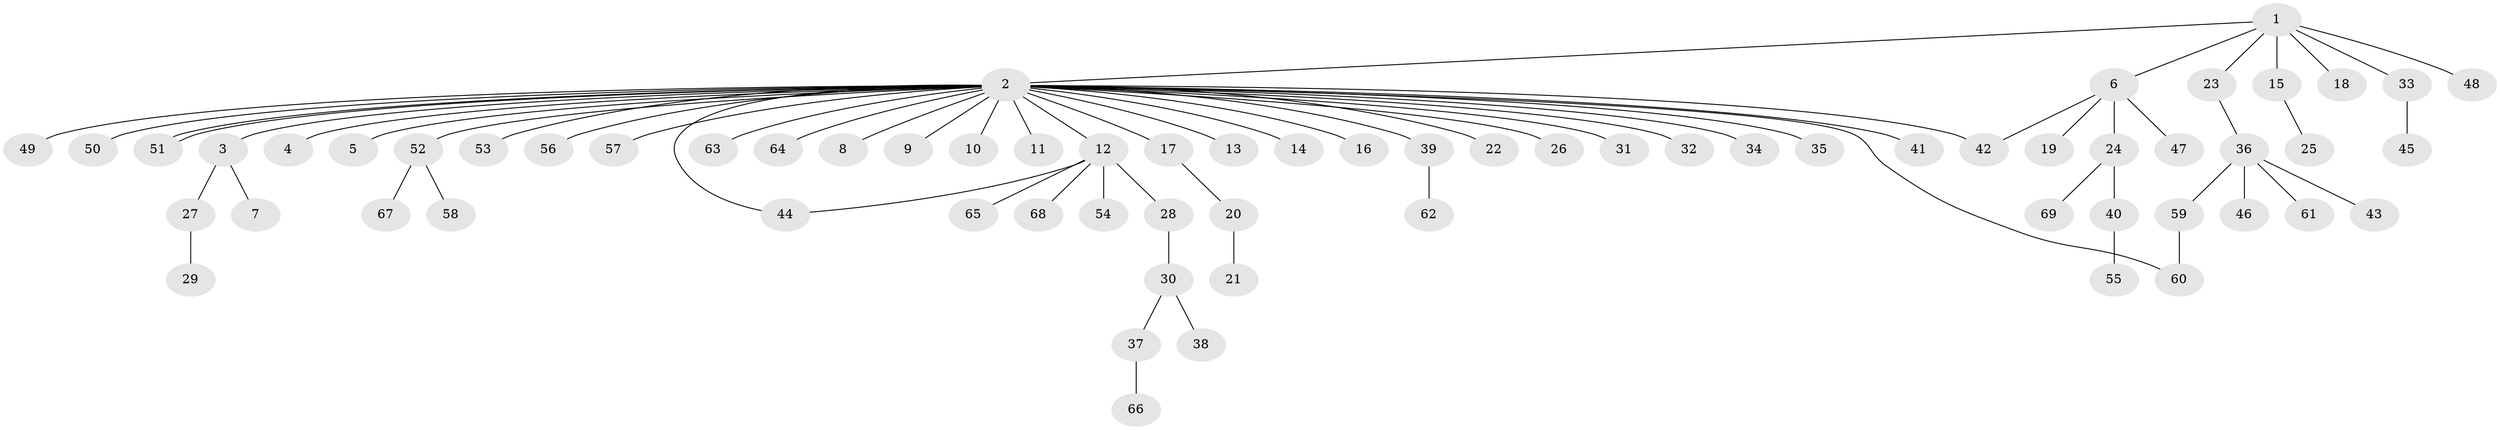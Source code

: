 // Generated by graph-tools (version 1.1) at 2025/49/03/09/25 03:49:54]
// undirected, 69 vertices, 72 edges
graph export_dot {
graph [start="1"]
  node [color=gray90,style=filled];
  1;
  2;
  3;
  4;
  5;
  6;
  7;
  8;
  9;
  10;
  11;
  12;
  13;
  14;
  15;
  16;
  17;
  18;
  19;
  20;
  21;
  22;
  23;
  24;
  25;
  26;
  27;
  28;
  29;
  30;
  31;
  32;
  33;
  34;
  35;
  36;
  37;
  38;
  39;
  40;
  41;
  42;
  43;
  44;
  45;
  46;
  47;
  48;
  49;
  50;
  51;
  52;
  53;
  54;
  55;
  56;
  57;
  58;
  59;
  60;
  61;
  62;
  63;
  64;
  65;
  66;
  67;
  68;
  69;
  1 -- 2;
  1 -- 6;
  1 -- 15;
  1 -- 18;
  1 -- 23;
  1 -- 33;
  1 -- 48;
  2 -- 3;
  2 -- 4;
  2 -- 5;
  2 -- 8;
  2 -- 9;
  2 -- 10;
  2 -- 11;
  2 -- 12;
  2 -- 13;
  2 -- 14;
  2 -- 16;
  2 -- 17;
  2 -- 22;
  2 -- 26;
  2 -- 31;
  2 -- 32;
  2 -- 34;
  2 -- 35;
  2 -- 39;
  2 -- 41;
  2 -- 42;
  2 -- 44;
  2 -- 49;
  2 -- 50;
  2 -- 51;
  2 -- 51;
  2 -- 52;
  2 -- 53;
  2 -- 56;
  2 -- 57;
  2 -- 60;
  2 -- 63;
  2 -- 64;
  3 -- 7;
  3 -- 27;
  6 -- 19;
  6 -- 24;
  6 -- 42;
  6 -- 47;
  12 -- 28;
  12 -- 44;
  12 -- 54;
  12 -- 65;
  12 -- 68;
  15 -- 25;
  17 -- 20;
  20 -- 21;
  23 -- 36;
  24 -- 40;
  24 -- 69;
  27 -- 29;
  28 -- 30;
  30 -- 37;
  30 -- 38;
  33 -- 45;
  36 -- 43;
  36 -- 46;
  36 -- 59;
  36 -- 61;
  37 -- 66;
  39 -- 62;
  40 -- 55;
  52 -- 58;
  52 -- 67;
  59 -- 60;
}
